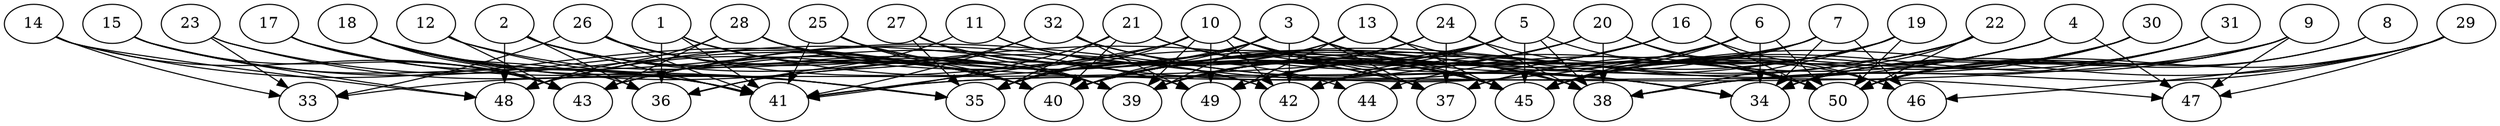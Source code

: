 // DAG automatically generated by daggen at Thu Oct  3 14:07:57 2019
// ./daggen --dot -n 50 --ccr 0.4 --fat 0.9 --regular 0.9 --density 0.7 --mindata 5242880 --maxdata 52428800 
digraph G {
  1 [size="73832960", alpha="0.03", expect_size="29533184"] 
  1 -> 36 [size ="29533184"]
  1 -> 38 [size ="29533184"]
  1 -> 40 [size ="29533184"]
  1 -> 41 [size ="29533184"]
  2 [size="71861760", alpha="0.17", expect_size="28744704"] 
  2 -> 36 [size ="28744704"]
  2 -> 39 [size ="28744704"]
  2 -> 40 [size ="28744704"]
  2 -> 41 [size ="28744704"]
  2 -> 42 [size ="28744704"]
  2 -> 48 [size ="28744704"]
  3 [size="35443200", alpha="0.10", expect_size="14177280"] 
  3 -> 34 [size ="14177280"]
  3 -> 35 [size ="14177280"]
  3 -> 37 [size ="14177280"]
  3 -> 38 [size ="14177280"]
  3 -> 39 [size ="14177280"]
  3 -> 40 [size ="14177280"]
  3 -> 42 [size ="14177280"]
  3 -> 43 [size ="14177280"]
  3 -> 45 [size ="14177280"]
  4 [size="47306240", alpha="0.10", expect_size="18922496"] 
  4 -> 40 [size ="18922496"]
  4 -> 42 [size ="18922496"]
  4 -> 45 [size ="18922496"]
  4 -> 47 [size ="18922496"]
  5 [size="105280000", alpha="0.05", expect_size="42112000"] 
  5 -> 33 [size ="42112000"]
  5 -> 38 [size ="42112000"]
  5 -> 40 [size ="42112000"]
  5 -> 42 [size ="42112000"]
  5 -> 45 [size ="42112000"]
  5 -> 49 [size ="42112000"]
  5 -> 50 [size ="42112000"]
  6 [size="42063360", alpha="0.14", expect_size="16825344"] 
  6 -> 34 [size ="16825344"]
  6 -> 39 [size ="16825344"]
  6 -> 43 [size ="16825344"]
  6 -> 44 [size ="16825344"]
  6 -> 45 [size ="16825344"]
  6 -> 50 [size ="16825344"]
  7 [size="129466880", alpha="0.02", expect_size="51786752"] 
  7 -> 34 [size ="51786752"]
  7 -> 40 [size ="51786752"]
  7 -> 41 [size ="51786752"]
  7 -> 45 [size ="51786752"]
  7 -> 46 [size ="51786752"]
  8 [size="34629120", alpha="0.01", expect_size="13851648"] 
  8 -> 34 [size ="13851648"]
  8 -> 50 [size ="13851648"]
  9 [size="53294080", alpha="0.15", expect_size="21317632"] 
  9 -> 34 [size ="21317632"]
  9 -> 41 [size ="21317632"]
  9 -> 45 [size ="21317632"]
  9 -> 47 [size ="21317632"]
  9 -> 50 [size ="21317632"]
  10 [size="74324480", alpha="0.04", expect_size="29729792"] 
  10 -> 34 [size ="29729792"]
  10 -> 35 [size ="29729792"]
  10 -> 37 [size ="29729792"]
  10 -> 38 [size ="29729792"]
  10 -> 39 [size ="29729792"]
  10 -> 41 [size ="29729792"]
  10 -> 42 [size ="29729792"]
  10 -> 45 [size ="29729792"]
  10 -> 48 [size ="29729792"]
  10 -> 49 [size ="29729792"]
  11 [size="97075200", alpha="0.10", expect_size="38830080"] 
  11 -> 36 [size ="38830080"]
  11 -> 37 [size ="38830080"]
  11 -> 45 [size ="38830080"]
  12 [size="114782720", alpha="0.07", expect_size="45913088"] 
  12 -> 35 [size ="45913088"]
  12 -> 39 [size ="45913088"]
  12 -> 43 [size ="45913088"]
  13 [size="96156160", alpha="0.12", expect_size="38462464"] 
  13 -> 35 [size ="38462464"]
  13 -> 40 [size ="38462464"]
  13 -> 45 [size ="38462464"]
  13 -> 49 [size ="38462464"]
  13 -> 50 [size ="38462464"]
  14 [size="37122560", alpha="0.02", expect_size="14849024"] 
  14 -> 33 [size ="14849024"]
  14 -> 40 [size ="14849024"]
  14 -> 43 [size ="14849024"]
  14 -> 48 [size ="14849024"]
  15 [size="96499200", alpha="0.19", expect_size="38599680"] 
  15 -> 40 [size ="38599680"]
  15 -> 41 [size ="38599680"]
  15 -> 43 [size ="38599680"]
  15 -> 48 [size ="38599680"]
  16 [size="124252160", alpha="0.06", expect_size="49700864"] 
  16 -> 39 [size ="49700864"]
  16 -> 42 [size ="49700864"]
  16 -> 43 [size ="49700864"]
  16 -> 46 [size ="49700864"]
  16 -> 49 [size ="49700864"]
  16 -> 50 [size ="49700864"]
  17 [size="86865920", alpha="0.09", expect_size="34746368"] 
  17 -> 41 [size ="34746368"]
  17 -> 43 [size ="34746368"]
  17 -> 49 [size ="34746368"]
  18 [size="99463680", alpha="0.16", expect_size="39785472"] 
  18 -> 35 [size ="39785472"]
  18 -> 36 [size ="39785472"]
  18 -> 37 [size ="39785472"]
  18 -> 40 [size ="39785472"]
  18 -> 41 [size ="39785472"]
  18 -> 43 [size ="39785472"]
  19 [size="104908800", alpha="0.01", expect_size="41963520"] 
  19 -> 37 [size ="41963520"]
  19 -> 38 [size ="41963520"]
  19 -> 40 [size ="41963520"]
  19 -> 45 [size ="41963520"]
  19 -> 49 [size ="41963520"]
  19 -> 50 [size ="41963520"]
  20 [size="76628480", alpha="0.04", expect_size="30651392"] 
  20 -> 38 [size ="30651392"]
  20 -> 39 [size ="30651392"]
  20 -> 40 [size ="30651392"]
  20 -> 46 [size ="30651392"]
  20 -> 48 [size ="30651392"]
  20 -> 50 [size ="30651392"]
  21 [size="102955520", alpha="0.16", expect_size="41182208"] 
  21 -> 35 [size ="41182208"]
  21 -> 40 [size ="41182208"]
  21 -> 41 [size ="41182208"]
  21 -> 45 [size ="41182208"]
  21 -> 50 [size ="41182208"]
  22 [size="45032960", alpha="0.19", expect_size="18013184"] 
  22 -> 34 [size ="18013184"]
  22 -> 39 [size ="18013184"]
  22 -> 40 [size ="18013184"]
  22 -> 45 [size ="18013184"]
  22 -> 50 [size ="18013184"]
  23 [size="84528640", alpha="0.06", expect_size="33811456"] 
  23 -> 33 [size ="33811456"]
  23 -> 35 [size ="33811456"]
  23 -> 40 [size ="33811456"]
  24 [size="35412480", alpha="0.18", expect_size="14164992"] 
  24 -> 35 [size ="14164992"]
  24 -> 37 [size ="14164992"]
  24 -> 38 [size ="14164992"]
  24 -> 39 [size ="14164992"]
  24 -> 40 [size ="14164992"]
  24 -> 50 [size ="14164992"]
  25 [size="48330240", alpha="0.06", expect_size="19332096"] 
  25 -> 39 [size ="19332096"]
  25 -> 40 [size ="19332096"]
  25 -> 41 [size ="19332096"]
  25 -> 45 [size ="19332096"]
  26 [size="44554240", alpha="0.19", expect_size="17821696"] 
  26 -> 33 [size ="17821696"]
  26 -> 39 [size ="17821696"]
  26 -> 40 [size ="17821696"]
  26 -> 41 [size ="17821696"]
  26 -> 45 [size ="17821696"]
  27 [size="80483840", alpha="0.12", expect_size="32193536"] 
  27 -> 35 [size ="32193536"]
  27 -> 39 [size ="32193536"]
  27 -> 42 [size ="32193536"]
  27 -> 44 [size ="32193536"]
  28 [size="16202240", alpha="0.08", expect_size="6480896"] 
  28 -> 39 [size ="6480896"]
  28 -> 40 [size ="6480896"]
  28 -> 43 [size ="6480896"]
  28 -> 47 [size ="6480896"]
  28 -> 48 [size ="6480896"]
  28 -> 49 [size ="6480896"]
  29 [size="111933440", alpha="0.11", expect_size="44773376"] 
  29 -> 38 [size ="44773376"]
  29 -> 45 [size ="44773376"]
  29 -> 46 [size ="44773376"]
  29 -> 47 [size ="44773376"]
  29 -> 50 [size ="44773376"]
  30 [size="118545920", alpha="0.05", expect_size="47418368"] 
  30 -> 37 [size ="47418368"]
  30 -> 38 [size ="47418368"]
  30 -> 45 [size ="47418368"]
  30 -> 50 [size ="47418368"]
  31 [size="22090240", alpha="0.12", expect_size="8836096"] 
  31 -> 34 [size ="8836096"]
  31 -> 38 [size ="8836096"]
  31 -> 45 [size ="8836096"]
  31 -> 50 [size ="8836096"]
  32 [size="119224320", alpha="0.17", expect_size="47689728"] 
  32 -> 34 [size ="47689728"]
  32 -> 36 [size ="47689728"]
  32 -> 41 [size ="47689728"]
  32 -> 45 [size ="47689728"]
  32 -> 49 [size ="47689728"]
  33 [size="114805760", alpha="0.16", expect_size="45922304"] 
  34 [size="31178240", alpha="0.19", expect_size="12471296"] 
  35 [size="20500480", alpha="0.17", expect_size="8200192"] 
  36 [size="56985600", alpha="0.13", expect_size="22794240"] 
  37 [size="51624960", alpha="0.01", expect_size="20649984"] 
  38 [size="120780800", alpha="0.05", expect_size="48312320"] 
  39 [size="50045440", alpha="0.03", expect_size="20018176"] 
  40 [size="115537920", alpha="0.13", expect_size="46215168"] 
  41 [size="24581120", alpha="0.18", expect_size="9832448"] 
  42 [size="97077760", alpha="0.08", expect_size="38831104"] 
  43 [size="80808960", alpha="0.10", expect_size="32323584"] 
  44 [size="58826240", alpha="0.16", expect_size="23530496"] 
  45 [size="55144960", alpha="0.08", expect_size="22057984"] 
  46 [size="35192320", alpha="0.06", expect_size="14076928"] 
  47 [size="110118400", alpha="0.15", expect_size="44047360"] 
  48 [size="117749760", alpha="0.04", expect_size="47099904"] 
  49 [size="26480640", alpha="0.10", expect_size="10592256"] 
  50 [size="46074880", alpha="0.14", expect_size="18429952"] 
}
